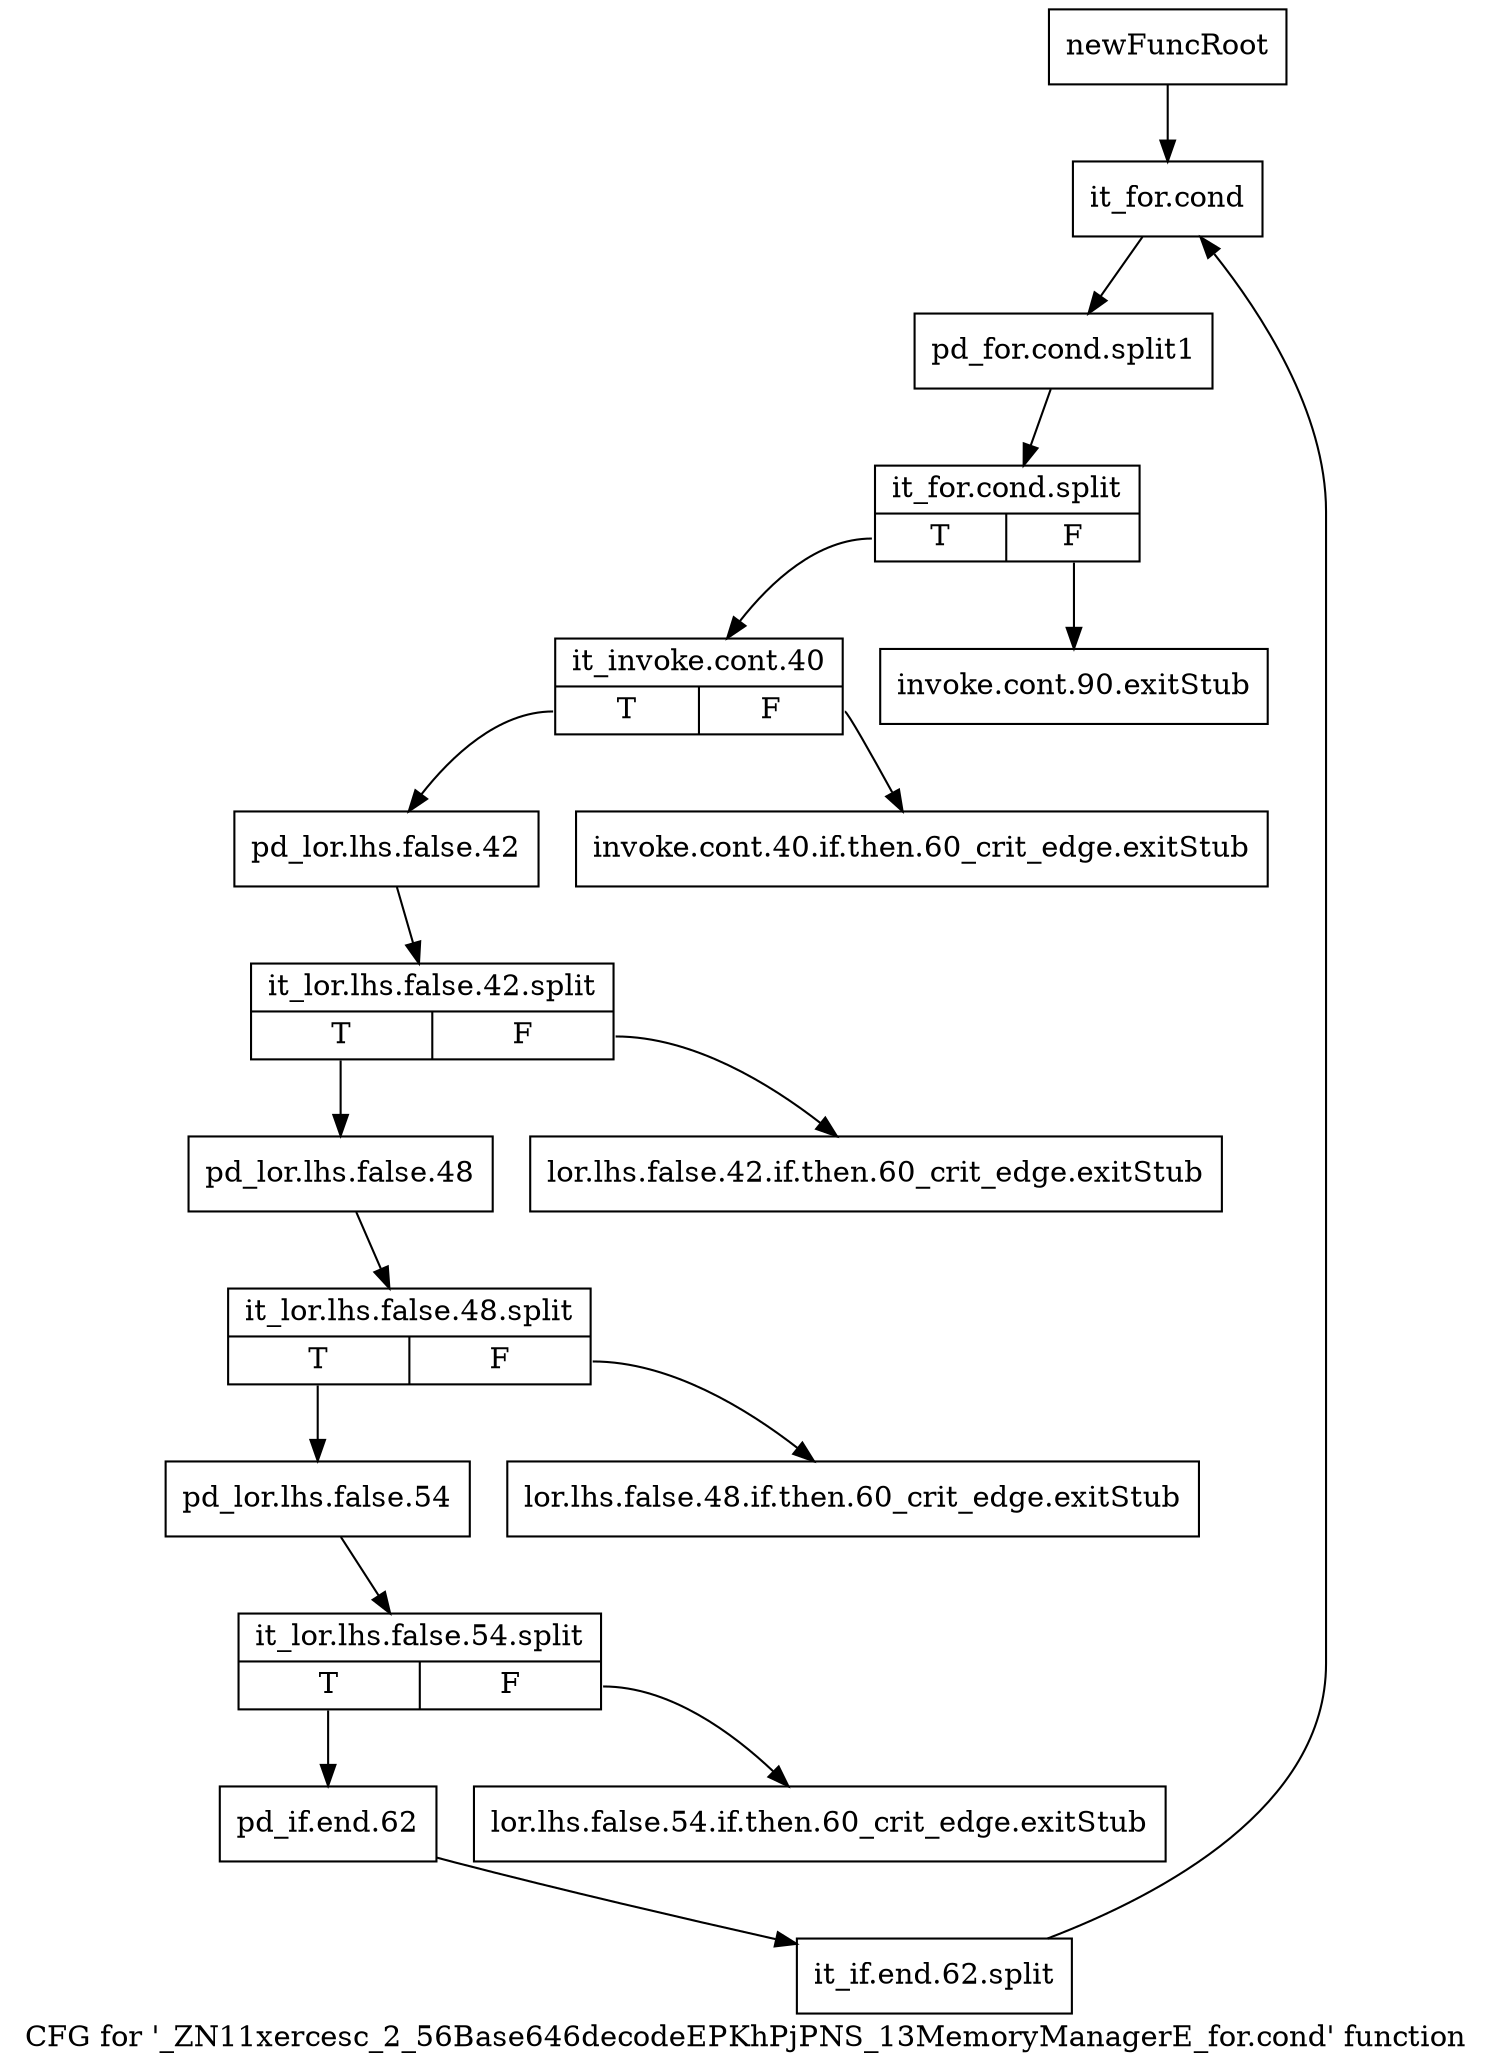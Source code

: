 digraph "CFG for '_ZN11xercesc_2_56Base646decodeEPKhPjPNS_13MemoryManagerE_for.cond' function" {
	label="CFG for '_ZN11xercesc_2_56Base646decodeEPKhPjPNS_13MemoryManagerE_for.cond' function";

	Node0x9705d60 [shape=record,label="{newFuncRoot}"];
	Node0x9705d60 -> Node0x9705f40;
	Node0x9705db0 [shape=record,label="{invoke.cont.90.exitStub}"];
	Node0x9705e00 [shape=record,label="{invoke.cont.40.if.then.60_crit_edge.exitStub}"];
	Node0x9705e50 [shape=record,label="{lor.lhs.false.42.if.then.60_crit_edge.exitStub}"];
	Node0x9705ea0 [shape=record,label="{lor.lhs.false.48.if.then.60_crit_edge.exitStub}"];
	Node0x9705ef0 [shape=record,label="{lor.lhs.false.54.if.then.60_crit_edge.exitStub}"];
	Node0x9705f40 [shape=record,label="{it_for.cond}"];
	Node0x9705f40 -> Node0xccd0930;
	Node0xccd0930 [shape=record,label="{pd_for.cond.split1}"];
	Node0xccd0930 -> Node0xccd0a20;
	Node0xccd0a20 [shape=record,label="{it_for.cond.split|{<s0>T|<s1>F}}"];
	Node0xccd0a20:s0 -> Node0x9705f90;
	Node0xccd0a20:s1 -> Node0x9705db0;
	Node0x9705f90 [shape=record,label="{it_invoke.cont.40|{<s0>T|<s1>F}}"];
	Node0x9705f90:s0 -> Node0x9705fe0;
	Node0x9705f90:s1 -> Node0x9705e00;
	Node0x9705fe0 [shape=record,label="{pd_lor.lhs.false.42}"];
	Node0x9705fe0 -> Node0xccd0700;
	Node0xccd0700 [shape=record,label="{it_lor.lhs.false.42.split|{<s0>T|<s1>F}}"];
	Node0xccd0700:s0 -> Node0x9706030;
	Node0xccd0700:s1 -> Node0x9705e50;
	Node0x9706030 [shape=record,label="{pd_lor.lhs.false.48}"];
	Node0x9706030 -> Node0xcd9aaa0;
	Node0xcd9aaa0 [shape=record,label="{it_lor.lhs.false.48.split|{<s0>T|<s1>F}}"];
	Node0xcd9aaa0:s0 -> Node0x9706080;
	Node0xcd9aaa0:s1 -> Node0x9705ea0;
	Node0x9706080 [shape=record,label="{pd_lor.lhs.false.54}"];
	Node0x9706080 -> Node0xcd978c0;
	Node0xcd978c0 [shape=record,label="{it_lor.lhs.false.54.split|{<s0>T|<s1>F}}"];
	Node0xcd978c0:s0 -> Node0x97060d0;
	Node0xcd978c0:s1 -> Node0x9705ef0;
	Node0x97060d0 [shape=record,label="{pd_if.end.62}"];
	Node0x97060d0 -> Node0xccd7db0;
	Node0xccd7db0 [shape=record,label="{it_if.end.62.split}"];
	Node0xccd7db0 -> Node0x9705f40;
}
